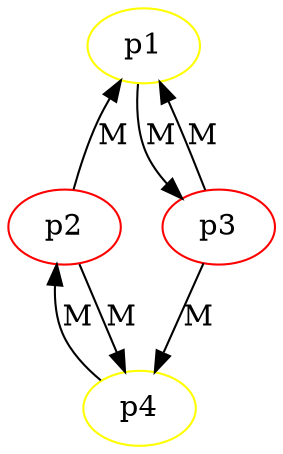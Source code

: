 graph G {
/*
    5. part of the example
    red processes send markers on all channels
    yellow processes wait for secondary markers
*/
    p1 [color="yellow"];
    p4 [color="yellow"];
    p2 [color="red"];
    p3 [color="red"];
    p1 -- p2 [dir=back, label="M"]
    p1 -- p3 [dir=forward, label="M"]
    p3 -- p1 [dir=forward, label="M"]
    p2 -- p4 [dir=back, label="M"]
    p2 -- p4 [dir=forward, label="M"]
    p3 -- p4 [dir=forward, label="M"]
}
